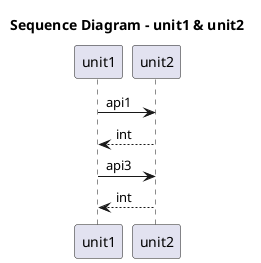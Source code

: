 /'
   # *******************************************************************************
   # Copyright (c) 2024 Contributors to the Eclipse Foundation
   #
   # See the NOTICE file(s) distributed with this work for additional
   # information regarding copyright ownership.
   #
   # This program and the accompanying materials are made available under the
   # terms of the Apache License Version 2.0 which is available at
   # https://www.apache.org/licenses/LICENSE-2.0
   #
   # SPDX-License-Identifier: Apache-2.0
   # *******************************************************************************
'/
..

@startuml

title Sequence Diagram - unit1 & unit2

participant "unit1" as unit1
participant "unit2" as unit2

unit1 -> unit2 : api1
unit2 --> unit1 : int

unit1 -> unit2 : api3
unit2 --> unit1 : int

@enduml

